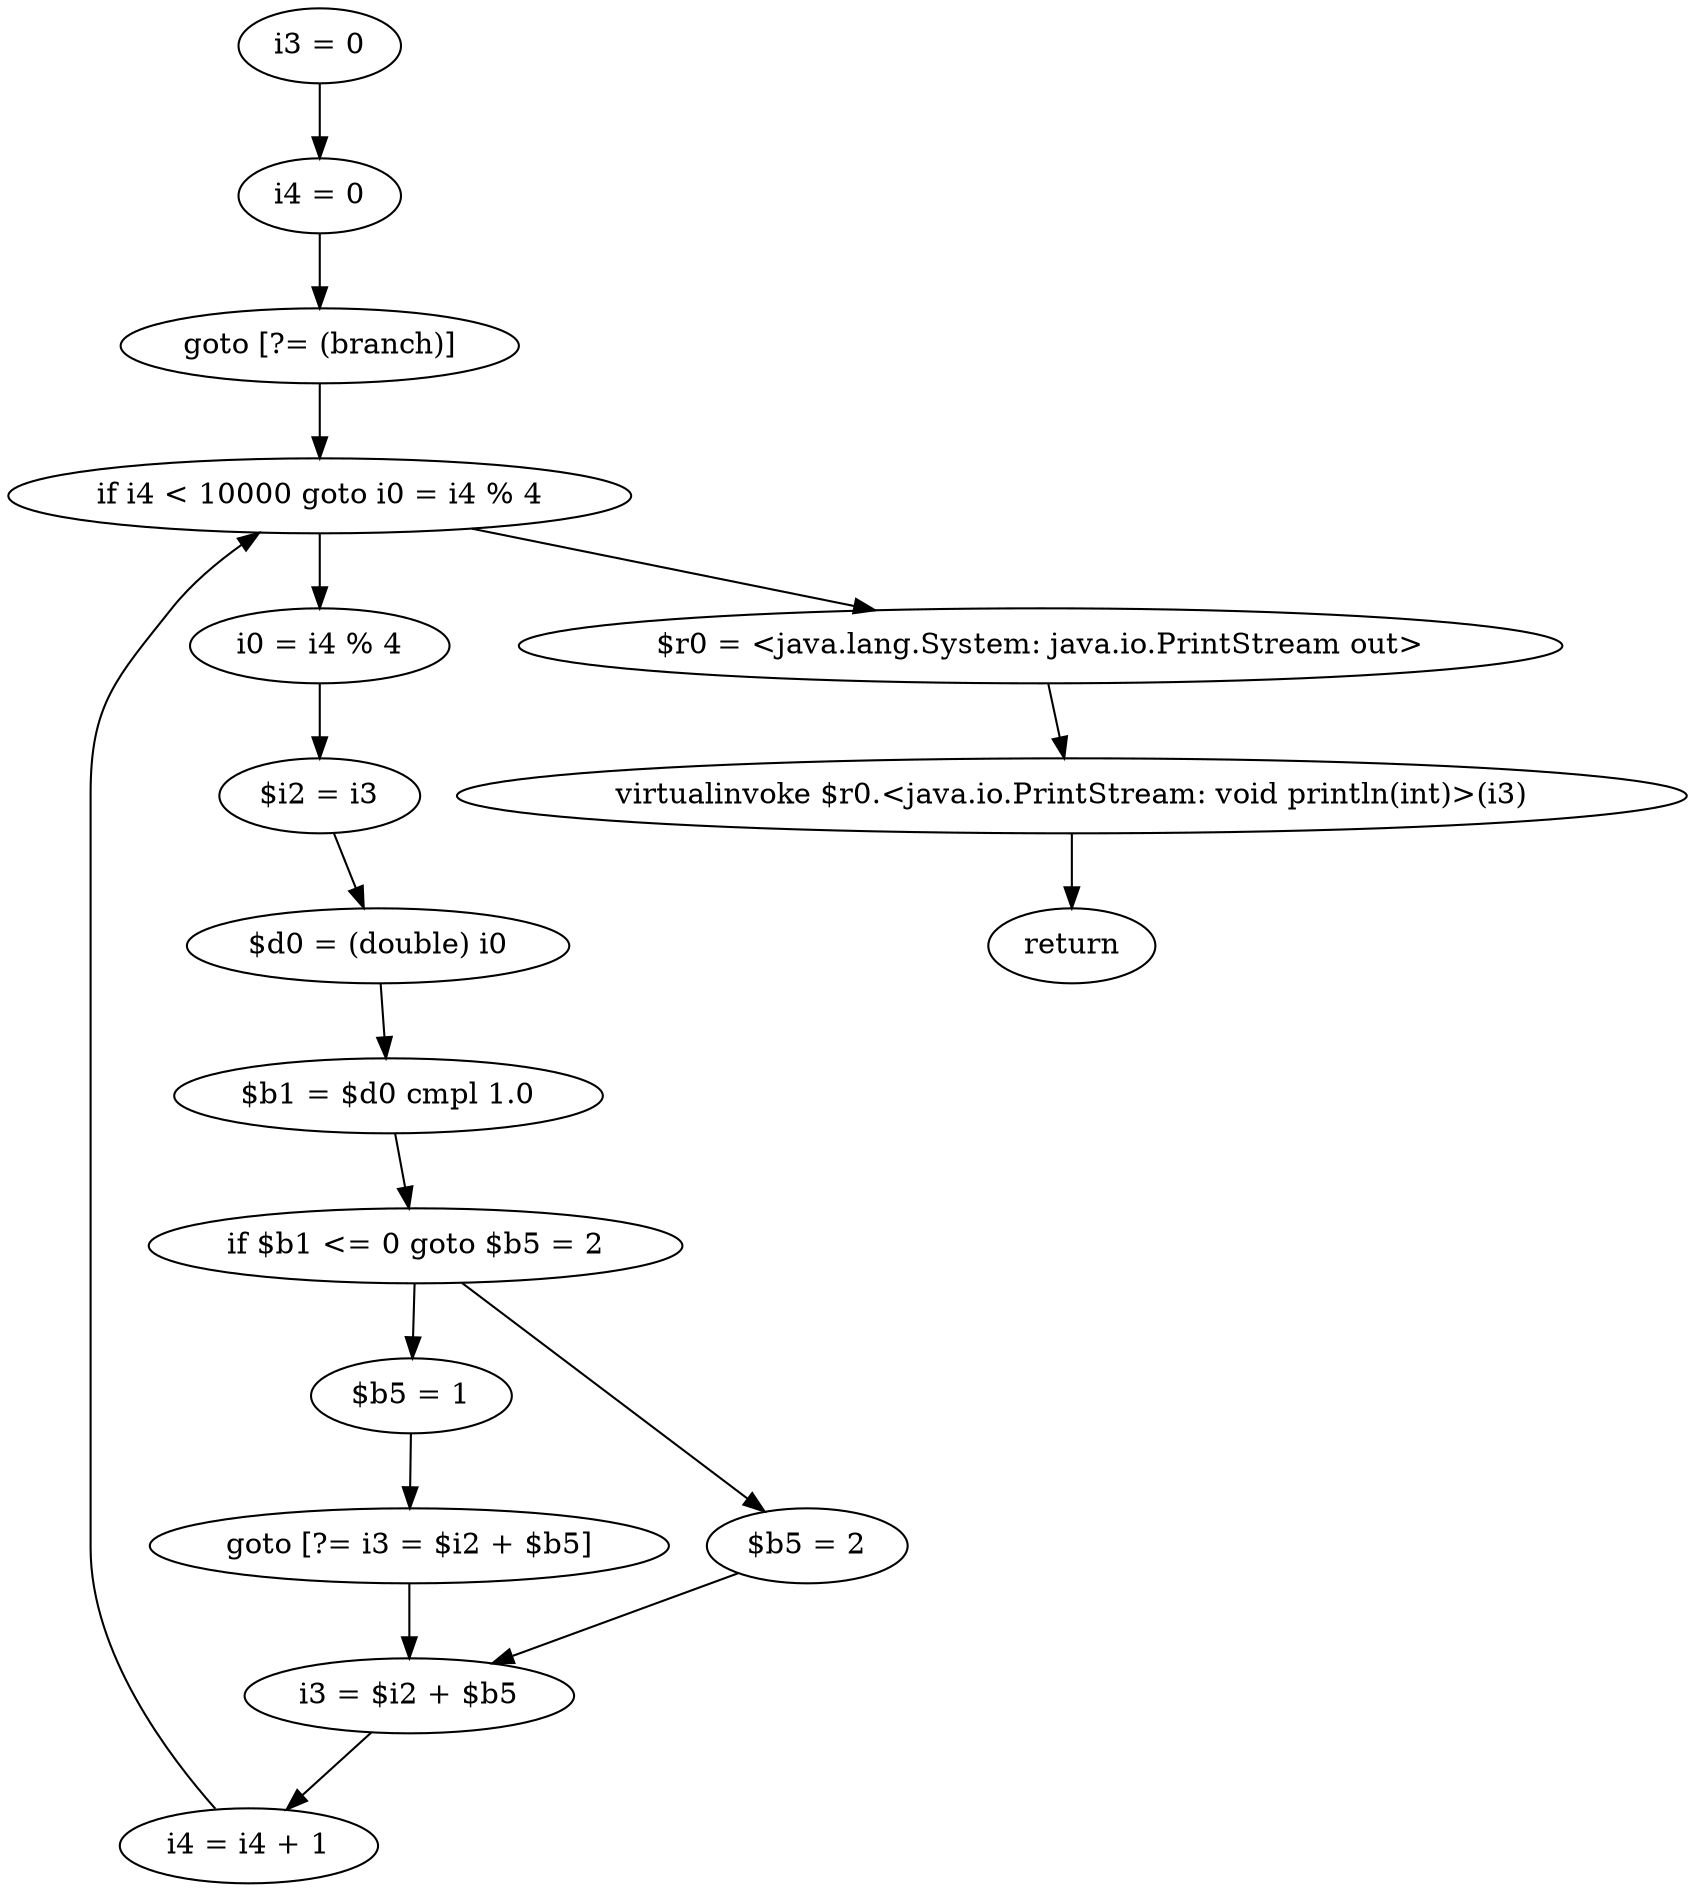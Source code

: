 digraph "unitGraph" {
    "i3 = 0"
    "i4 = 0"
    "goto [?= (branch)]"
    "i0 = i4 % 4"
    "$i2 = i3"
    "$d0 = (double) i0"
    "$b1 = $d0 cmpl 1.0"
    "if $b1 <= 0 goto $b5 = 2"
    "$b5 = 1"
    "goto [?= i3 = $i2 + $b5]"
    "$b5 = 2"
    "i3 = $i2 + $b5"
    "i4 = i4 + 1"
    "if i4 < 10000 goto i0 = i4 % 4"
    "$r0 = <java.lang.System: java.io.PrintStream out>"
    "virtualinvoke $r0.<java.io.PrintStream: void println(int)>(i3)"
    "return"
    "i3 = 0"->"i4 = 0";
    "i4 = 0"->"goto [?= (branch)]";
    "goto [?= (branch)]"->"if i4 < 10000 goto i0 = i4 % 4";
    "i0 = i4 % 4"->"$i2 = i3";
    "$i2 = i3"->"$d0 = (double) i0";
    "$d0 = (double) i0"->"$b1 = $d0 cmpl 1.0";
    "$b1 = $d0 cmpl 1.0"->"if $b1 <= 0 goto $b5 = 2";
    "if $b1 <= 0 goto $b5 = 2"->"$b5 = 1";
    "if $b1 <= 0 goto $b5 = 2"->"$b5 = 2";
    "$b5 = 1"->"goto [?= i3 = $i2 + $b5]";
    "goto [?= i3 = $i2 + $b5]"->"i3 = $i2 + $b5";
    "$b5 = 2"->"i3 = $i2 + $b5";
    "i3 = $i2 + $b5"->"i4 = i4 + 1";
    "i4 = i4 + 1"->"if i4 < 10000 goto i0 = i4 % 4";
    "if i4 < 10000 goto i0 = i4 % 4"->"$r0 = <java.lang.System: java.io.PrintStream out>";
    "if i4 < 10000 goto i0 = i4 % 4"->"i0 = i4 % 4";
    "$r0 = <java.lang.System: java.io.PrintStream out>"->"virtualinvoke $r0.<java.io.PrintStream: void println(int)>(i3)";
    "virtualinvoke $r0.<java.io.PrintStream: void println(int)>(i3)"->"return";
}
